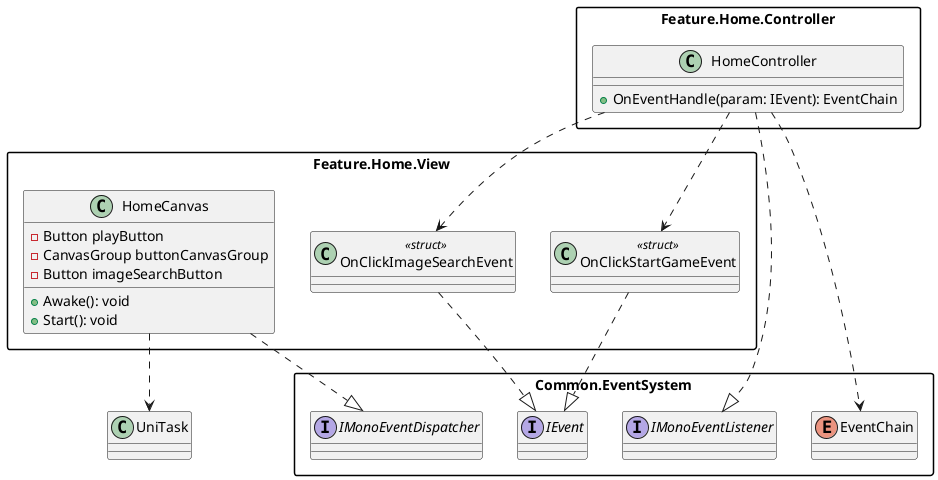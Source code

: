 @startuml
set namespaceSeparator none
skinparam packageStyle rectangle

package "Feature.Home.View" as FHView {
    class HomeCanvas {
        - Button playButton
        - CanvasGroup buttonCanvasGroup
        - Button imageSearchButton
        + Awake(): void
        + Start(): void
    }

    class OnClickStartGameEvent <<struct>>
    class OnClickImageSearchEvent <<struct>>
}

package "Feature.Home.Controller" as FHController {
    class HomeController {
        + OnEventHandle(param: IEvent): EventChain
    }
}

package "Common.EventSystem" as CommonEvent {
    interface IMonoEventDispatcher
    interface IMonoEventListener
    interface IEvent
    enum EventChain
}

HomeCanvas ..|> IMonoEventDispatcher
HomeCanvas ..> UniTask

OnClickStartGameEvent ..|> IEvent
OnClickImageSearchEvent ..|> IEvent

HomeController ..|> IMonoEventListener
HomeController ..> OnClickStartGameEvent
HomeController ..> OnClickImageSearchEvent
HomeController ..> EventChain
@enduml
